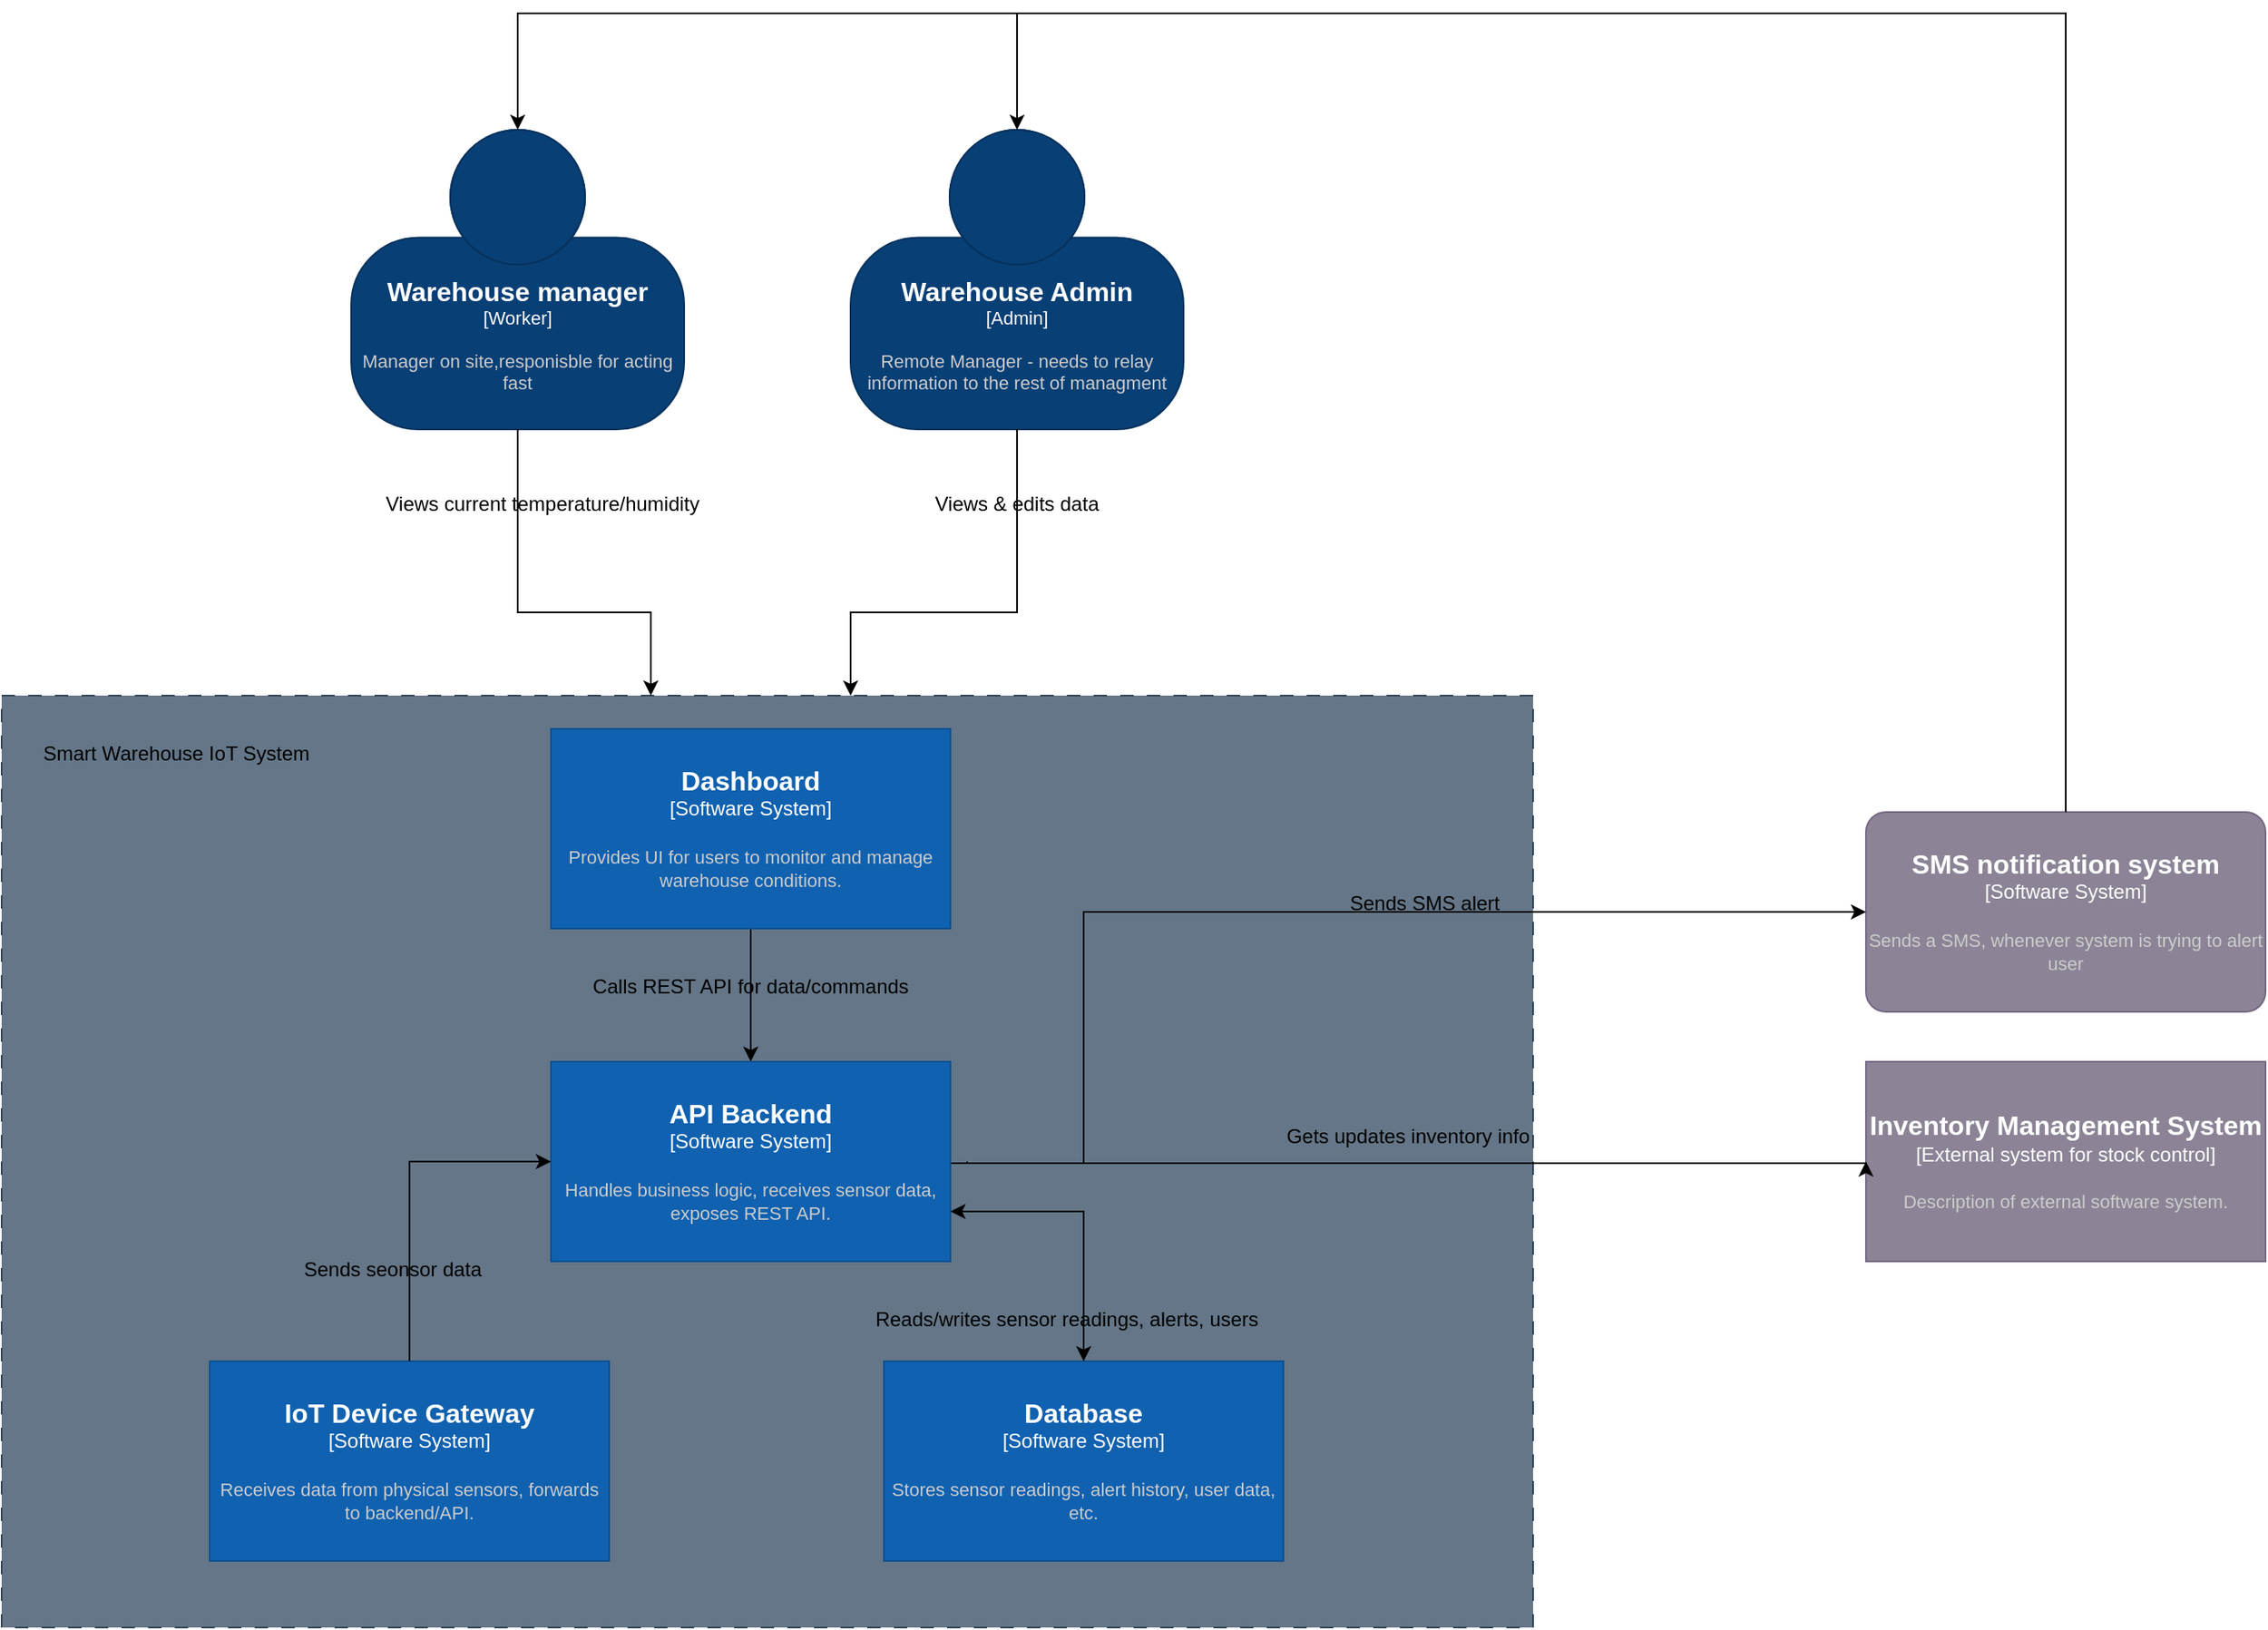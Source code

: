 <mxfile version="27.0.9">
  <diagram name="Page-1" id="sqgKExxTLfJr2XsGwPO1">
    <mxGraphModel dx="-119" dy="198" grid="1" gridSize="10" guides="1" tooltips="1" connect="1" arrows="1" fold="1" page="1" pageScale="1" pageWidth="850" pageHeight="1100" math="0" shadow="0">
      <root>
        <mxCell id="0" />
        <mxCell id="1" parent="0" />
        <mxCell id="OG8gn5iMKxCEzLJPPmox-4" value="" style="rounded=0;whiteSpace=wrap;html=1;dashed=1;dashPattern=8 8;fillColor=#647687;strokeColor=#314354;fontColor=#ffffff;" vertex="1" parent="1">
          <mxGeometry x="2610" y="2230" width="920" height="560" as="geometry" />
        </mxCell>
        <object placeholders="1" c4Name="Warehouse manager" c4Type="Worker" c4Description="Manager on site,responisble for acting fast" label="&lt;font style=&quot;font-size: 16px&quot;&gt;&lt;b&gt;%c4Name%&lt;/b&gt;&lt;/font&gt;&lt;div&gt;[%c4Type%]&lt;/div&gt;&lt;br&gt;&lt;div&gt;&lt;font style=&quot;font-size: 11px&quot;&gt;&lt;font color=&quot;#cccccc&quot;&gt;%c4Description%&lt;/font&gt;&lt;/div&gt;" id="drQIs82g9xxdgHSHIDGh-17">
          <mxCell style="html=1;fontSize=11;dashed=0;whiteSpace=wrap;fillColor=#083F75;strokeColor=#06315C;fontColor=#ffffff;shape=mxgraph.c4.person2;align=center;metaEdit=1;points=[[0.5,0,0],[1,0.5,0],[1,0.75,0],[0.75,1,0],[0.5,1,0],[0.25,1,0],[0,0.75,0],[0,0.5,0]];resizable=0;" parent="1" vertex="1">
            <mxGeometry x="2820" y="1890" width="200" height="180" as="geometry" />
          </mxCell>
        </object>
        <object placeholders="1" c4Name="Warehouse Admin" c4Type="Admin" c4Description="Remote Manager - needs to relay information to the rest of managment" label="&lt;font style=&quot;font-size: 16px&quot;&gt;&lt;b&gt;%c4Name%&lt;/b&gt;&lt;/font&gt;&lt;div&gt;[%c4Type%]&lt;/div&gt;&lt;br&gt;&lt;div&gt;&lt;font style=&quot;font-size: 11px&quot;&gt;&lt;font color=&quot;#cccccc&quot;&gt;%c4Description%&lt;/font&gt;&lt;/div&gt;" id="drQIs82g9xxdgHSHIDGh-18">
          <mxCell style="html=1;fontSize=11;dashed=0;whiteSpace=wrap;fillColor=#083F75;strokeColor=#06315C;fontColor=#ffffff;shape=mxgraph.c4.person2;align=center;metaEdit=1;points=[[0.5,0,0],[1,0.5,0],[1,0.75,0],[0.75,1,0],[0.5,1,0],[0.25,1,0],[0,0.75,0],[0,0.5,0]];resizable=0;" parent="1" vertex="1">
            <mxGeometry x="3120" y="1890" width="200" height="180" as="geometry" />
          </mxCell>
        </object>
        <mxCell id="drQIs82g9xxdgHSHIDGh-20" style="edgeStyle=orthogonalEdgeStyle;rounded=0;orthogonalLoop=1;jettySize=auto;html=1;exitX=0.5;exitY=1;exitDx=0;exitDy=0;exitPerimeter=0;" parent="1" source="drQIs82g9xxdgHSHIDGh-17" edge="1">
          <mxGeometry relative="1" as="geometry">
            <mxPoint x="2920" y="2100" as="sourcePoint" />
            <mxPoint x="3000" y="2230" as="targetPoint" />
            <Array as="points">
              <mxPoint x="2920" y="2180" />
              <mxPoint x="3000" y="2180" />
              <mxPoint x="3000" y="2230" />
            </Array>
          </mxGeometry>
        </mxCell>
        <mxCell id="drQIs82g9xxdgHSHIDGh-22" style="edgeStyle=orthogonalEdgeStyle;rounded=0;orthogonalLoop=1;jettySize=auto;html=1;exitX=0.5;exitY=1;exitDx=0;exitDy=0;exitPerimeter=0;" parent="1" source="drQIs82g9xxdgHSHIDGh-18" edge="1">
          <mxGeometry relative="1" as="geometry">
            <mxPoint x="3120" y="2230" as="targetPoint" />
            <Array as="points">
              <mxPoint x="3150" y="2180" />
              <mxPoint x="3070" y="2180" />
            </Array>
          </mxGeometry>
        </mxCell>
        <object placeholders="1" c4Name="Inventory Management System " c4Type="External system for stock control" c4Description="Description of external software system." label="&lt;font style=&quot;font-size: 16px&quot;&gt;&lt;b&gt;%c4Name%&lt;/b&gt;&lt;/font&gt;&lt;div&gt;[%c4Type%]&lt;/div&gt;&lt;br&gt;&lt;div&gt;&lt;font style=&quot;font-size: 11px&quot;&gt;&lt;font color=&quot;#cccccc&quot;&gt;%c4Description%&lt;/font&gt;&lt;/div&gt;" id="drQIs82g9xxdgHSHIDGh-23">
          <mxCell style="rounded=1;whiteSpace=wrap;html=1;labelBackgroundColor=none;fillColor=#8C8496;fontColor=#ffffff;align=center;arcSize=0;strokeColor=#736782;metaEdit=1;resizable=0;points=[[0.25,0,0],[0.5,0,0],[0.75,0,0],[1,0.25,0],[1,0.5,0],[1,0.75,0],[0.75,1,0],[0.5,1,0],[0.25,1,0],[0,0.75,0],[0,0.5,0],[0,0.25,0]];" parent="1" vertex="1">
            <mxGeometry x="3730" y="2450" width="240" height="120" as="geometry" />
          </mxCell>
        </object>
        <mxCell id="drQIs82g9xxdgHSHIDGh-24" style="edgeStyle=orthogonalEdgeStyle;rounded=0;orthogonalLoop=1;jettySize=auto;html=1;entryX=0;entryY=0.5;entryDx=0;entryDy=0;entryPerimeter=0;" parent="1" target="drQIs82g9xxdgHSHIDGh-23" edge="1">
          <mxGeometry relative="1" as="geometry">
            <mxPoint x="3180" y="2510" as="sourcePoint" />
            <Array as="points">
              <mxPoint x="3180" y="2511" />
              <mxPoint x="3730" y="2511" />
            </Array>
          </mxGeometry>
        </mxCell>
        <object placeholders="1" c4Name="SMS notification system" c4Type="Software System" c4Description="Sends a SMS, whenever system is trying to alert user" label="&lt;font style=&quot;font-size: 16px&quot;&gt;&lt;b&gt;%c4Name%&lt;/b&gt;&lt;/font&gt;&lt;div&gt;[%c4Type%]&lt;/div&gt;&lt;br&gt;&lt;div&gt;&lt;font style=&quot;font-size: 11px&quot;&gt;&lt;font color=&quot;#cccccc&quot;&gt;%c4Description%&lt;/font&gt;&lt;/div&gt;" id="drQIs82g9xxdgHSHIDGh-26">
          <mxCell style="rounded=1;whiteSpace=wrap;html=1;labelBackgroundColor=none;fillColor=#8C8496;fontColor=#ffffff;align=center;arcSize=10;strokeColor=#736782;metaEdit=1;resizable=0;points=[[0.25,0,0],[0.5,0,0],[0.75,0,0],[1,0.25,0],[1,0.5,0],[1,0.75,0],[0.75,1,0],[0.5,1,0],[0.25,1,0],[0,0.75,0],[0,0.5,0],[0,0.25,0]];" parent="1" vertex="1">
            <mxGeometry x="3730" y="2300" width="240" height="120" as="geometry" />
          </mxCell>
        </object>
        <mxCell id="drQIs82g9xxdgHSHIDGh-27" style="edgeStyle=orthogonalEdgeStyle;rounded=0;orthogonalLoop=1;jettySize=auto;html=1;exitX=0.5;exitY=0;exitDx=0;exitDy=0;exitPerimeter=0;entryX=0.5;entryY=0;entryDx=0;entryDy=0;entryPerimeter=0;" parent="1" source="drQIs82g9xxdgHSHIDGh-26" target="drQIs82g9xxdgHSHIDGh-17" edge="1">
          <mxGeometry relative="1" as="geometry">
            <Array as="points">
              <mxPoint x="3560" y="1820" />
              <mxPoint x="3040" y="1820" />
            </Array>
          </mxGeometry>
        </mxCell>
        <mxCell id="drQIs82g9xxdgHSHIDGh-28" style="edgeStyle=orthogonalEdgeStyle;rounded=0;orthogonalLoop=1;jettySize=auto;html=1;exitX=0.5;exitY=0;exitDx=0;exitDy=0;exitPerimeter=0;entryX=0.5;entryY=0;entryDx=0;entryDy=0;entryPerimeter=0;" parent="1" source="drQIs82g9xxdgHSHIDGh-26" target="drQIs82g9xxdgHSHIDGh-18" edge="1">
          <mxGeometry relative="1" as="geometry">
            <Array as="points">
              <mxPoint x="3540" y="1820" />
              <mxPoint x="3230" y="1820" />
            </Array>
          </mxGeometry>
        </mxCell>
        <mxCell id="drQIs82g9xxdgHSHIDGh-29" style="edgeStyle=orthogonalEdgeStyle;rounded=0;orthogonalLoop=1;jettySize=auto;html=1;entryX=0;entryY=0.5;entryDx=0;entryDy=0;entryPerimeter=0;" parent="1" target="drQIs82g9xxdgHSHIDGh-26" edge="1">
          <mxGeometry relative="1" as="geometry">
            <mxPoint x="3190" y="2510" as="sourcePoint" />
            <Array as="points">
              <mxPoint x="3190" y="2511" />
              <mxPoint x="3260" y="2511" />
              <mxPoint x="3260" y="2360" />
            </Array>
          </mxGeometry>
        </mxCell>
        <mxCell id="OG8gn5iMKxCEzLJPPmox-8" style="edgeStyle=orthogonalEdgeStyle;rounded=0;orthogonalLoop=1;jettySize=auto;html=1;exitX=0.5;exitY=1;exitDx=0;exitDy=0;exitPerimeter=0;" edge="1" parent="1" source="OG8gn5iMKxCEzLJPPmox-3" target="OG8gn5iMKxCEzLJPPmox-6">
          <mxGeometry relative="1" as="geometry" />
        </mxCell>
        <object placeholders="1" c4Name="Dashboard" c4Type="Software System" c4Description="Provides UI for users to monitor and manage warehouse conditions." label="&lt;font style=&quot;font-size: 16px&quot;&gt;&lt;b&gt;%c4Name%&lt;/b&gt;&lt;/font&gt;&lt;div&gt;[%c4Type%]&lt;/div&gt;&lt;br&gt;&lt;div&gt;&lt;font style=&quot;font-size: 11px&quot;&gt;&lt;font color=&quot;#cccccc&quot;&gt;%c4Description%&lt;/font&gt;&lt;/div&gt;" id="OG8gn5iMKxCEzLJPPmox-3">
          <mxCell style="rounded=1;whiteSpace=wrap;html=1;labelBackgroundColor=none;fillColor=#1061B0;fontColor=#ffffff;align=center;arcSize=0;strokeColor=#0D5091;metaEdit=1;resizable=0;points=[[0.25,0,0],[0.5,0,0],[0.75,0,0],[1,0.25,0],[1,0.5,0],[1,0.75,0],[0.75,1,0],[0.5,1,0],[0.25,1,0],[0,0.75,0],[0,0.5,0],[0,0.25,0]];imageWidth=200;" vertex="1" parent="1">
            <mxGeometry x="2940" y="2250" width="240" height="120" as="geometry" />
          </mxCell>
        </object>
        <object placeholders="1" c4Name="API Backend" c4Type="Software System" c4Description="Handles business logic, receives sensor data, exposes REST API." label="&lt;font style=&quot;font-size: 16px&quot;&gt;&lt;b&gt;%c4Name%&lt;/b&gt;&lt;/font&gt;&lt;div&gt;[%c4Type%]&lt;/div&gt;&lt;br&gt;&lt;div&gt;&lt;font style=&quot;font-size: 11px&quot;&gt;&lt;font color=&quot;#cccccc&quot;&gt;%c4Description%&lt;/font&gt;&lt;/div&gt;" id="OG8gn5iMKxCEzLJPPmox-6">
          <mxCell style="rounded=1;whiteSpace=wrap;html=1;labelBackgroundColor=none;fillColor=#1061B0;fontColor=#ffffff;align=center;arcSize=0;strokeColor=#0D5091;metaEdit=1;resizable=0;points=[[0.25,0,0],[0.5,0,0],[0.75,0,0],[1,0.25,0],[1,0.5,0],[1,0.75,0],[0.75,1,0],[0.5,1,0],[0.25,1,0],[0,0.75,0],[0,0.5,0],[0,0.25,0]];imageWidth=200;" vertex="1" parent="1">
            <mxGeometry x="2940" y="2450" width="240" height="120" as="geometry" />
          </mxCell>
        </object>
        <object placeholders="1" c4Name="IoT Device Gateway" c4Type="Software System" c4Description="Receives data from physical sensors, forwards to backend/API." label="&lt;font style=&quot;font-size: 16px&quot;&gt;&lt;b&gt;%c4Name%&lt;/b&gt;&lt;/font&gt;&lt;div&gt;[%c4Type%]&lt;/div&gt;&lt;br&gt;&lt;div&gt;&lt;font style=&quot;font-size: 11px&quot;&gt;&lt;font color=&quot;#cccccc&quot;&gt;%c4Description%&lt;/font&gt;&lt;/div&gt;" id="OG8gn5iMKxCEzLJPPmox-9">
          <mxCell style="rounded=1;whiteSpace=wrap;html=1;labelBackgroundColor=none;fillColor=#1061B0;fontColor=#ffffff;align=center;arcSize=0;strokeColor=#0D5091;metaEdit=1;resizable=0;points=[[0.25,0,0],[0.5,0,0],[0.75,0,0],[1,0.25,0],[1,0.5,0],[1,0.75,0],[0.75,1,0],[0.5,1,0],[0.25,1,0],[0,0.75,0],[0,0.5,0],[0,0.25,0]];imageWidth=200;" vertex="1" parent="1">
            <mxGeometry x="2735" y="2630" width="240" height="120" as="geometry" />
          </mxCell>
        </object>
        <object placeholders="1" c4Name="Database" c4Type="Software System" c4Description="Stores sensor readings, alert history, user data, etc." label="&lt;font style=&quot;font-size: 16px&quot;&gt;&lt;b&gt;%c4Name%&lt;/b&gt;&lt;/font&gt;&lt;div&gt;[%c4Type%]&lt;/div&gt;&lt;br&gt;&lt;div&gt;&lt;font style=&quot;font-size: 11px&quot;&gt;&lt;font color=&quot;#cccccc&quot;&gt;%c4Description%&lt;/font&gt;&lt;/div&gt;" id="OG8gn5iMKxCEzLJPPmox-10">
          <mxCell style="rounded=1;whiteSpace=wrap;html=1;labelBackgroundColor=none;fillColor=#1061B0;fontColor=#ffffff;align=center;arcSize=0;strokeColor=#0D5091;metaEdit=1;resizable=0;points=[[0.25,0,0],[0.5,0,0],[0.75,0,0],[1,0.25,0],[1,0.5,0],[1,0.75,0],[0.75,1,0],[0.5,1,0],[0.25,1,0],[0,0.75,0],[0,0.5,0],[0,0.25,0]];imageWidth=200;" vertex="1" parent="1">
            <mxGeometry x="3140" y="2630" width="240" height="120" as="geometry" />
          </mxCell>
        </object>
        <mxCell id="OG8gn5iMKxCEzLJPPmox-15" style="edgeStyle=orthogonalEdgeStyle;rounded=0;orthogonalLoop=1;jettySize=auto;html=1;exitX=0.5;exitY=0;exitDx=0;exitDy=0;exitPerimeter=0;entryX=0.5;entryY=0;entryDx=0;entryDy=0;entryPerimeter=0;" edge="1" parent="1" source="OG8gn5iMKxCEzLJPPmox-9" target="OG8gn5iMKxCEzLJPPmox-9">
          <mxGeometry relative="1" as="geometry" />
        </mxCell>
        <mxCell id="OG8gn5iMKxCEzLJPPmox-19" style="edgeStyle=orthogonalEdgeStyle;rounded=0;orthogonalLoop=1;jettySize=auto;html=1;exitX=0.5;exitY=0;exitDx=0;exitDy=0;exitPerimeter=0;entryX=0;entryY=0.5;entryDx=0;entryDy=0;entryPerimeter=0;" edge="1" parent="1" source="OG8gn5iMKxCEzLJPPmox-9" target="OG8gn5iMKxCEzLJPPmox-6">
          <mxGeometry relative="1" as="geometry">
            <Array as="points">
              <mxPoint x="2855" y="2510" />
            </Array>
          </mxGeometry>
        </mxCell>
        <mxCell id="OG8gn5iMKxCEzLJPPmox-21" value="Smart Warehouse IoT System" style="text;html=1;align=center;verticalAlign=middle;whiteSpace=wrap;rounded=0;" vertex="1" parent="1">
          <mxGeometry x="2610" y="2250" width="210" height="30" as="geometry" />
        </mxCell>
        <mxCell id="OG8gn5iMKxCEzLJPPmox-23" value="Calls REST API for data/commands" style="text;html=1;align=center;verticalAlign=middle;whiteSpace=wrap;rounded=0;" vertex="1" parent="1">
          <mxGeometry x="2960" y="2390" width="200" height="30" as="geometry" />
        </mxCell>
        <mxCell id="OG8gn5iMKxCEzLJPPmox-27" value="" style="endArrow=classic;startArrow=classic;html=1;rounded=0;entryX=0.5;entryY=0;entryDx=0;entryDy=0;entryPerimeter=0;exitX=1;exitY=0.75;exitDx=0;exitDy=0;exitPerimeter=0;" edge="1" parent="1" source="OG8gn5iMKxCEzLJPPmox-6" target="OG8gn5iMKxCEzLJPPmox-10">
          <mxGeometry width="50" height="50" relative="1" as="geometry">
            <mxPoint x="3520" y="2545" as="sourcePoint" />
            <mxPoint x="3250" y="2665" as="targetPoint" />
            <Array as="points">
              <mxPoint x="3260" y="2540" />
            </Array>
          </mxGeometry>
        </mxCell>
        <mxCell id="OG8gn5iMKxCEzLJPPmox-29" value="Reads/writes sensor readings, alerts, users" style="text;html=1;align=center;verticalAlign=middle;whiteSpace=wrap;rounded=0;" vertex="1" parent="1">
          <mxGeometry x="3120" y="2590" width="260" height="30" as="geometry" />
        </mxCell>
        <mxCell id="OG8gn5iMKxCEzLJPPmox-32" value="Sends seonsor data" style="text;html=1;align=center;verticalAlign=middle;whiteSpace=wrap;rounded=0;" vertex="1" parent="1">
          <mxGeometry x="2780" y="2560" width="130" height="30" as="geometry" />
        </mxCell>
        <mxCell id="OG8gn5iMKxCEzLJPPmox-33" value="Sends SMS alert" style="text;html=1;align=center;verticalAlign=middle;whiteSpace=wrap;rounded=0;" vertex="1" parent="1">
          <mxGeometry x="3400" y="2340" width="130" height="30" as="geometry" />
        </mxCell>
        <mxCell id="OG8gn5iMKxCEzLJPPmox-34" value="Gets updates inventory info" style="text;html=1;align=center;verticalAlign=middle;whiteSpace=wrap;rounded=0;" vertex="1" parent="1">
          <mxGeometry x="3380" y="2480" width="150" height="30" as="geometry" />
        </mxCell>
        <mxCell id="OG8gn5iMKxCEzLJPPmox-35" value="Views current temperature/humidity" style="text;html=1;align=center;verticalAlign=middle;whiteSpace=wrap;rounded=0;" vertex="1" parent="1">
          <mxGeometry x="2820" y="2100" width="230" height="30" as="geometry" />
        </mxCell>
        <mxCell id="OG8gn5iMKxCEzLJPPmox-38" value="Views &amp;amp; edits data" style="text;html=1;align=center;verticalAlign=middle;whiteSpace=wrap;rounded=0;" vertex="1" parent="1">
          <mxGeometry x="3140" y="2100" width="160" height="30" as="geometry" />
        </mxCell>
      </root>
    </mxGraphModel>
  </diagram>
</mxfile>
